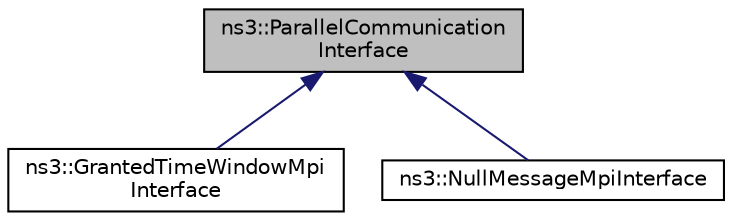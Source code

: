 digraph "ns3::ParallelCommunicationInterface"
{
 // LATEX_PDF_SIZE
  edge [fontname="Helvetica",fontsize="10",labelfontname="Helvetica",labelfontsize="10"];
  node [fontname="Helvetica",fontsize="10",shape=record];
  Node1 [label="ns3::ParallelCommunication\lInterface",height=0.2,width=0.4,color="black", fillcolor="grey75", style="filled", fontcolor="black",tooltip="Pure virtual base class for the interface between ns-3 and the parallel communication layer being use..."];
  Node1 -> Node2 [dir="back",color="midnightblue",fontsize="10",style="solid",fontname="Helvetica"];
  Node2 [label="ns3::GrantedTimeWindowMpi\lInterface",height=0.2,width=0.4,color="black", fillcolor="white", style="filled",URL="$classns3_1_1_granted_time_window_mpi_interface.html",tooltip="Interface between ns-3 and MPI."];
  Node1 -> Node3 [dir="back",color="midnightblue",fontsize="10",style="solid",fontname="Helvetica"];
  Node3 [label="ns3::NullMessageMpiInterface",height=0.2,width=0.4,color="black", fillcolor="white", style="filled",URL="$classns3_1_1_null_message_mpi_interface.html",tooltip="Interface between ns-3 and MPI for the Null Message distributed simulation implementation."];
}
